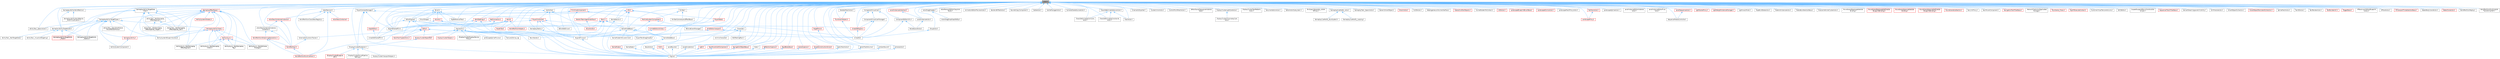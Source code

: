 digraph "Actor.h"
{
 // INTERACTIVE_SVG=YES
 // LATEX_PDF_SIZE
  bgcolor="transparent";
  edge [fontname=Helvetica,fontsize=10,labelfontname=Helvetica,labelfontsize=10];
  node [fontname=Helvetica,fontsize=10,shape=box,height=0.2,width=0.4];
  Node1 [id="Node000001",label="Actor.h",height=0.2,width=0.4,color="gray40", fillcolor="grey60", style="filled", fontcolor="black",tooltip=" "];
  Node1 -> Node2 [id="edge1_Node000001_Node000002",dir="back",color="steelblue1",style="solid",tooltip=" "];
  Node2 [id="Node000002",label="AbilityTask_SpawnActor.h",height=0.2,width=0.4,color="grey40", fillcolor="white", style="filled",URL="$dc/d97/AbilityTask__SpawnActor_8h.html",tooltip=" "];
  Node1 -> Node3 [id="edge2_Node000001_Node000003",dir="back",color="steelblue1",style="solid",tooltip=" "];
  Node3 [id="Node000003",label="ActorDescContainerInstance\lCollection.h",height=0.2,width=0.4,color="grey40", fillcolor="white", style="filled",URL="$df/d80/ActorDescContainerInstanceCollection_8h.html",tooltip=" "];
  Node3 -> Node4 [id="edge3_Node000003_Node000004",dir="back",color="steelblue1",style="solid",tooltip=" "];
  Node4 [id="Node000004",label="WorldPartition.h",height=0.2,width=0.4,color="red", fillcolor="#FFF0F0", style="filled",URL="$de/d1e/WorldPartition_8h.html",tooltip=" "];
  Node4 -> Node13 [id="edge4_Node000004_Node000013",dir="back",color="steelblue1",style="solid",tooltip=" "];
  Node13 [id="Node000013",label="WorldPartitionRuntimeHash.h",height=0.2,width=0.4,color="red", fillcolor="#FFF0F0", style="filled",URL="$d9/df1/WorldPartitionRuntimeHash_8h.html",tooltip=" "];
  Node3 -> Node22 [id="edge5_Node000003_Node000022",dir="back",color="steelblue1",style="solid",tooltip=" "];
  Node22 [id="Node000022",label="WorldPartitionStreamingGeneration.h",height=0.2,width=0.4,color="red", fillcolor="#FFF0F0", style="filled",URL="$d6/dc5/WorldPartitionStreamingGeneration_8h.html",tooltip=" "];
  Node22 -> Node4 [id="edge6_Node000022_Node000004",dir="back",color="steelblue1",style="solid",tooltip=" "];
  Node22 -> Node13 [id="edge7_Node000022_Node000013",dir="back",color="steelblue1",style="solid",tooltip=" "];
  Node1 -> Node24 [id="edge8_Node000001_Node000024",dir="back",color="steelblue1",style="solid",tooltip=" "];
  Node24 [id="Node000024",label="ActorDescList.h",height=0.2,width=0.4,color="grey40", fillcolor="white", style="filled",URL="$d7/da2/ActorDescList_8h.html",tooltip=" "];
  Node24 -> Node25 [id="edge9_Node000024_Node000025",dir="back",color="steelblue1",style="solid",tooltip=" "];
  Node25 [id="Node000025",label="ActorDescContainer.h",height=0.2,width=0.4,color="red", fillcolor="#FFF0F0", style="filled",URL="$de/df0/ActorDescContainer_8h.html",tooltip=" "];
  Node24 -> Node29 [id="edge10_Node000024_Node000029",dir="back",color="steelblue1",style="solid",tooltip=" "];
  Node29 [id="Node000029",label="ActorDescContainerInstance.h",height=0.2,width=0.4,color="red", fillcolor="#FFF0F0", style="filled",URL="$d0/dd1/ActorDescContainerInstance_8h.html",tooltip=" "];
  Node29 -> Node3 [id="edge11_Node000029_Node000003",dir="back",color="steelblue1",style="solid",tooltip=" "];
  Node29 -> Node4 [id="edge12_Node000029_Node000004",dir="back",color="steelblue1",style="solid",tooltip=" "];
  Node24 -> Node33 [id="edge13_Node000024_Node000033",dir="back",color="steelblue1",style="solid",tooltip=" "];
  Node33 [id="Node000033",label="WorldPartitionClassDescRegistry.h",height=0.2,width=0.4,color="grey40", fillcolor="white", style="filled",URL="$d6/d40/WorldPartitionClassDescRegistry_8h.html",tooltip=" "];
  Node24 -> Node13 [id="edge14_Node000024_Node000013",dir="back",color="steelblue1",style="solid",tooltip=" "];
  Node1 -> Node34 [id="edge15_Node000001_Node000034",dir="back",color="steelblue1",style="solid",tooltip=" "];
  Node34 [id="Node000034",label="ActorDragDropOp.h",height=0.2,width=0.4,color="grey40", fillcolor="white", style="filled",URL="$dd/d1a/ActorDragDropOp_8h.html",tooltip=" "];
  Node34 -> Node35 [id="edge16_Node000034_Node000035",dir="back",color="steelblue1",style="solid",tooltip=" "];
  Node35 [id="Node000035",label="ActorDragDropGraphEdOp.h",height=0.2,width=0.4,color="grey40", fillcolor="white", style="filled",URL="$d0/d9b/ActorDragDropGraphEdOp_8h.html",tooltip=" "];
  Node1 -> Node36 [id="edge17_Node000001_Node000036",dir="back",color="steelblue1",style="solid",tooltip=" "];
  Node36 [id="Node000036",label="ActorElementEditorCopyAnd\lPaste.h",height=0.2,width=0.4,color="grey40", fillcolor="white", style="filled",URL="$d8/dc2/ActorElementEditorCopyAndPaste_8h.html",tooltip=" "];
  Node1 -> Node37 [id="edge18_Node000001_Node000037",dir="back",color="steelblue1",style="solid",tooltip=" "];
  Node37 [id="Node000037",label="AmbientSound.h",height=0.2,width=0.4,color="grey40", fillcolor="white", style="filled",URL="$dd/d28/AmbientSound_8h.html",tooltip=" "];
  Node37 -> Node38 [id="edge19_Node000037_Node000038",dir="back",color="steelblue1",style="solid",tooltip=" "];
  Node38 [id="Node000038",label="Engine.h",height=0.2,width=0.4,color="grey40", fillcolor="white", style="filled",URL="$d1/d34/Public_2Engine_8h.html",tooltip=" "];
  Node1 -> Node39 [id="edge20_Node000001_Node000039",dir="back",color="steelblue1",style="solid",tooltip=" "];
  Node39 [id="Node000039",label="AnimationEditorPreviewActor.h",height=0.2,width=0.4,color="grey40", fillcolor="white", style="filled",URL="$dc/d52/AnimationEditorPreviewActor_8h.html",tooltip=" "];
  Node1 -> Node40 [id="edge21_Node000001_Node000040",dir="back",color="steelblue1",style="solid",tooltip=" "];
  Node40 [id="Node000040",label="BandwidthTestActor.h",height=0.2,width=0.4,color="grey40", fillcolor="white", style="filled",URL="$d9/ddf/BandwidthTestActor_8h.html",tooltip=" "];
  Node1 -> Node41 [id="edge22_Node000001_Node000041",dir="back",color="steelblue1",style="solid",tooltip=" "];
  Node41 [id="Node000041",label="BoundsCopyComponent.h",height=0.2,width=0.4,color="grey40", fillcolor="white", style="filled",URL="$d2/d10/BoundsCopyComponent_8h.html",tooltip=" "];
  Node1 -> Node42 [id="edge23_Node000001_Node000042",dir="back",color="steelblue1",style="solid",tooltip=" "];
  Node42 [id="Node000042",label="Brush.h",height=0.2,width=0.4,color="grey40", fillcolor="white", style="filled",URL="$dc/d90/Brush_8h.html",tooltip=" "];
  Node42 -> Node43 [id="edge24_Node000042_Node000043",dir="back",color="steelblue1",style="solid",tooltip=" "];
  Node43 [id="Node000043",label="BrushShape.h",height=0.2,width=0.4,color="grey40", fillcolor="white", style="filled",URL="$d3/d8e/BrushShape_8h.html",tooltip=" "];
  Node42 -> Node44 [id="edge25_Node000042_Node000044",dir="back",color="steelblue1",style="solid",tooltip=" "];
  Node44 [id="Node000044",label="DlgReferenceTree.h",height=0.2,width=0.4,color="grey40", fillcolor="white", style="filled",URL="$db/dd3/DlgReferenceTree_8h.html",tooltip=" "];
  Node42 -> Node45 [id="edge26_Node000042_Node000045",dir="back",color="steelblue1",style="solid",tooltip=" "];
  Node45 [id="Node000045",label="EditorEngine.h",height=0.2,width=0.4,color="grey40", fillcolor="white", style="filled",URL="$da/d0c/EditorEngine_8h.html",tooltip=" "];
  Node45 -> Node46 [id="edge27_Node000045_Node000046",dir="back",color="steelblue1",style="solid",tooltip=" "];
  Node46 [id="Node000046",label="BookMarkTypeActions.h",height=0.2,width=0.4,color="red", fillcolor="#FFF0F0", style="filled",URL="$d0/d2f/BookMarkTypeActions_8h.html",tooltip=" "];
  Node45 -> Node48 [id="edge28_Node000045_Node000048",dir="back",color="steelblue1",style="solid",tooltip=" "];
  Node48 [id="Node000048",label="Editor.h",height=0.2,width=0.4,color="red", fillcolor="#FFF0F0", style="filled",URL="$de/d6e/Editor_8h.html",tooltip=" "];
  Node48 -> Node46 [id="edge29_Node000048_Node000046",dir="back",color="steelblue1",style="solid",tooltip=" "];
  Node48 -> Node143 [id="edge30_Node000048_Node000143",dir="back",color="steelblue1",style="solid",tooltip=" "];
  Node143 [id="Node000143",label="DisplayClusterObjectRef.h",height=0.2,width=0.4,color="red", fillcolor="#FFF0F0", style="filled",URL="$d9/d87/DisplayClusterObjectRef_8h.html",tooltip=" "];
  Node143 -> Node146 [id="edge31_Node000143_Node000146",dir="back",color="steelblue1",style="solid",tooltip=" "];
  Node146 [id="Node000146",label="DisplayClusterRootActor.h",height=0.2,width=0.4,color="grey40", fillcolor="white", style="filled",URL="$d0/d41/DisplayClusterRootActor_8h.html",tooltip=" "];
  Node146 -> Node147 [id="edge32_Node000146_Node000147",dir="back",color="steelblue1",style="solid",tooltip=" "];
  Node147 [id="Node000147",label="DisplayClusterMoviePipeline\lSettings.h",height=0.2,width=0.4,color="grey40", fillcolor="white", style="filled",URL="$d7/d56/DisplayClusterMoviePipelineSettings_8h.html",tooltip=" "];
  Node146 -> Node148 [id="edge33_Node000146_Node000148",dir="back",color="steelblue1",style="solid",tooltip=" "];
  Node148 [id="Node000148",label="DisplayClusterViewportHelpers.h",height=0.2,width=0.4,color="grey40", fillcolor="white", style="filled",URL="$d6/d8b/DisplayClusterViewportHelpers_8h.html",tooltip=" "];
  Node146 -> Node149 [id="edge34_Node000146_Node000149",dir="back",color="steelblue1",style="solid",tooltip=" "];
  Node149 [id="Node000149",label="IDisplayClusterBlueprint\lAPI.h",height=0.2,width=0.4,color="red", fillcolor="#FFF0F0", style="filled",URL="$d6/dd6/IDisplayClusterBlueprintAPI_8h.html",tooltip=" "];
  Node48 -> Node182 [id="edge35_Node000048_Node000182",dir="back",color="steelblue1",style="solid",tooltip=" "];
  Node182 [id="Node000182",label="ExportTextDragDropOp.h",height=0.2,width=0.4,color="grey40", fillcolor="white", style="filled",URL="$de/d5c/ExportTextDragDropOp_8h.html",tooltip=" "];
  Node48 -> Node183 [id="edge36_Node000048_Node000183",dir="back",color="steelblue1",style="solid",tooltip=" "];
  Node183 [id="Node000183",label="ExternalDirtyActorsTracker.h",height=0.2,width=0.4,color="grey40", fillcolor="white", style="filled",URL="$db/d89/ExternalDirtyActorsTracker_8h.html",tooltip=" "];
  Node183 -> Node4 [id="edge37_Node000183_Node000004",dir="back",color="steelblue1",style="solid",tooltip=" "];
  Node48 -> Node184 [id="edge38_Node000048_Node000184",dir="back",color="steelblue1",style="solid",tooltip=" "];
  Node184 [id="Node000184",label="GameModeInfoCustomizer.h",height=0.2,width=0.4,color="grey40", fillcolor="white", style="filled",URL="$d5/df3/GameModeInfoCustomizer_8h.html",tooltip=" "];
  Node48 -> Node158 [id="edge39_Node000048_Node000158",dir="back",color="steelblue1",style="solid",tooltip=" "];
  Node158 [id="Node000158",label="UnrealEd.h",height=0.2,width=0.4,color="grey40", fillcolor="white", style="filled",URL="$d2/d5f/UnrealEd_8h.html",tooltip=" "];
  Node48 -> Node181 [id="edge40_Node000048_Node000181",dir="back",color="steelblue1",style="solid",tooltip=" "];
  Node181 [id="Node000181",label="UnrealEdSharedPCH.h",height=0.2,width=0.4,color="grey40", fillcolor="white", style="filled",URL="$d1/de6/UnrealEdSharedPCH_8h.html",tooltip=" "];
  Node45 -> Node158 [id="edge41_Node000045_Node000158",dir="back",color="steelblue1",style="solid",tooltip=" "];
  Node45 -> Node264 [id="edge42_Node000045_Node000264",dir="back",color="steelblue1",style="solid",tooltip=" "];
  Node264 [id="Node000264",label="UnrealEdEngine.h",height=0.2,width=0.4,color="red", fillcolor="#FFF0F0", style="filled",URL="$d2/d51/UnrealEdEngine_8h.html",tooltip=" "];
  Node264 -> Node158 [id="edge43_Node000264_Node000158",dir="back",color="steelblue1",style="solid",tooltip=" "];
  Node45 -> Node181 [id="edge44_Node000045_Node000181",dir="back",color="steelblue1",style="solid",tooltip=" "];
  Node42 -> Node38 [id="edge45_Node000042_Node000038",dir="back",color="steelblue1",style="solid",tooltip=" "];
  Node42 -> Node266 [id="edge46_Node000042_Node000266",dir="back",color="steelblue1",style="solid",tooltip=" "];
  Node266 [id="Node000266",label="EngineSharedPCH.h",height=0.2,width=0.4,color="grey40", fillcolor="white", style="filled",URL="$dc/dbb/EngineSharedPCH_8h.html",tooltip=" "];
  Node266 -> Node181 [id="edge47_Node000266_Node000181",dir="back",color="steelblue1",style="solid",tooltip=" "];
  Node42 -> Node267 [id="edge48_Node000042_Node000267",dir="back",color="steelblue1",style="solid",tooltip=" "];
  Node267 [id="Node000267",label="Volume.h",height=0.2,width=0.4,color="red", fillcolor="#FFF0F0", style="filled",URL="$d1/dbd/Volume_8h.html",tooltip=" "];
  Node267 -> Node38 [id="edge49_Node000267_Node000038",dir="back",color="steelblue1",style="solid",tooltip=" "];
  Node267 -> Node266 [id="edge50_Node000267_Node000266",dir="back",color="steelblue1",style="solid",tooltip=" "];
  Node1 -> Node351 [id="edge51_Node000001_Node000351",dir="back",color="steelblue1",style="solid",tooltip=" "];
  Node351 [id="Node000351",label="CableActor.h",height=0.2,width=0.4,color="grey40", fillcolor="white", style="filled",URL="$dd/d5e/CableActor_8h.html",tooltip=" "];
  Node1 -> Node352 [id="edge52_Node000001_Node000352",dir="back",color="steelblue1",style="solid",tooltip=" "];
  Node352 [id="Node000352",label="CacheManagerActor.h",height=0.2,width=0.4,color="grey40", fillcolor="white", style="filled",URL="$d6/d22/CacheManagerActor_8h.html",tooltip=" "];
  Node1 -> Node353 [id="edge53_Node000001_Node000353",dir="back",color="steelblue1",style="solid",tooltip=" "];
  Node353 [id="Node000353",label="CameraActor.h",height=0.2,width=0.4,color="grey40", fillcolor="white", style="filled",URL="$d4/df4/CameraActor_8h.html",tooltip=" "];
  Node353 -> Node38 [id="edge54_Node000353_Node000038",dir="back",color="steelblue1",style="solid",tooltip=" "];
  Node1 -> Node354 [id="edge55_Node000001_Node000354",dir="back",color="steelblue1",style="solid",tooltip=" "];
  Node354 [id="Node000354",label="CameraShakeSourceActor.h",height=0.2,width=0.4,color="grey40", fillcolor="white", style="filled",URL="$d5/d92/CameraShakeSourceActor_8h.html",tooltip=" "];
  Node1 -> Node355 [id="edge56_Node000001_Node000355",dir="back",color="steelblue1",style="solid",tooltip=" "];
  Node355 [id="Node000355",label="ChaosDeformableCollisions\lActor.h",height=0.2,width=0.4,color="grey40", fillcolor="white", style="filled",URL="$d2/dce/ChaosDeformableCollisionsActor_8h.html",tooltip=" "];
  Node1 -> Node356 [id="edge57_Node000001_Node000356",dir="back",color="steelblue1",style="solid",tooltip=" "];
  Node356 [id="Node000356",label="ChaosDeformableConstraints\lActor.h",height=0.2,width=0.4,color="grey40", fillcolor="white", style="filled",URL="$d0/dd2/ChaosDeformableConstraintsActor_8h.html",tooltip=" "];
  Node1 -> Node357 [id="edge58_Node000001_Node000357",dir="back",color="steelblue1",style="solid",tooltip=" "];
  Node357 [id="Node000357",label="ChaosDeformableSolverActor.h",height=0.2,width=0.4,color="grey40", fillcolor="white", style="filled",URL="$d2/de9/ChaosDeformableSolverActor_8h.html",tooltip=" "];
  Node357 -> Node355 [id="edge59_Node000357_Node000355",dir="back",color="steelblue1",style="solid",tooltip=" "];
  Node357 -> Node356 [id="edge60_Node000357_Node000356",dir="back",color="steelblue1",style="solid",tooltip=" "];
  Node357 -> Node358 [id="edge61_Node000357_Node000358",dir="back",color="steelblue1",style="solid",tooltip=" "];
  Node358 [id="Node000358",label="FleshActor.h",height=0.2,width=0.4,color="grey40", fillcolor="white", style="filled",URL="$d1/d7e/FleshActor_8h.html",tooltip=" "];
  Node1 -> Node359 [id="edge62_Node000001_Node000359",dir="back",color="steelblue1",style="solid",tooltip=" "];
  Node359 [id="Node000359",label="Character.h",height=0.2,width=0.4,color="grey40", fillcolor="white", style="filled",URL="$db/dc7/Character_8h.html",tooltip=" "];
  Node359 -> Node360 [id="edge63_Node000359_Node000360",dir="back",color="steelblue1",style="solid",tooltip=" "];
  Node360 [id="Node000360",label="ArchVisCharacter.h",height=0.2,width=0.4,color="grey40", fillcolor="white", style="filled",URL="$d3/d2b/ArchVisCharacter_8h.html",tooltip=" "];
  Node359 -> Node361 [id="edge64_Node000359_Node000361",dir="back",color="steelblue1",style="solid",tooltip=" "];
  Node361 [id="Node000361",label="EQSTestingPawn.h",height=0.2,width=0.4,color="grey40", fillcolor="white", style="filled",URL="$de/d48/EQSTestingPawn_8h.html",tooltip=" "];
  Node359 -> Node362 [id="edge65_Node000359_Node000362",dir="back",color="steelblue1",style="solid",tooltip=" "];
  Node362 [id="Node000362",label="EngineMinimal.h",height=0.2,width=0.4,color="grey40", fillcolor="white", style="filled",URL="$d0/d2c/EngineMinimal_8h.html",tooltip=" "];
  Node362 -> Node38 [id="edge66_Node000362_Node000038",dir="back",color="steelblue1",style="solid",tooltip=" "];
  Node1 -> Node363 [id="edge67_Node000001_Node000363",dir="back",color="steelblue1",style="solid",tooltip=" "];
  Node363 [id="Node000363",label="CinematicExporter.h",height=0.2,width=0.4,color="grey40", fillcolor="white", style="filled",URL="$d8/d3d/CinematicExporter_8h.html",tooltip=" "];
  Node1 -> Node364 [id="edge68_Node000001_Node000364",dir="back",color="steelblue1",style="solid",tooltip=" "];
  Node364 [id="Node000364",label="ClusterUnionActor.h",height=0.2,width=0.4,color="grey40", fillcolor="white", style="filled",URL="$d5/d54/ClusterUnionActor_8h.html",tooltip=" "];
  Node1 -> Node365 [id="edge69_Node000001_Node000365",dir="back",color="steelblue1",style="solid",tooltip=" "];
  Node365 [id="Node000365",label="ComponentEditorUtils.h",height=0.2,width=0.4,color="grey40", fillcolor="white", style="filled",URL="$d0/d4b/ComponentEditorUtils_8h.html",tooltip=" "];
  Node365 -> Node366 [id="edge70_Node000365_Node000366",dir="back",color="steelblue1",style="solid",tooltip=" "];
  Node366 [id="Node000366",label="PackedLevelActor.h",height=0.2,width=0.4,color="grey40", fillcolor="white", style="filled",URL="$d7/dfa/PackedLevelActor_8h.html",tooltip=" "];
  Node365 -> Node158 [id="edge71_Node000365_Node000158",dir="back",color="steelblue1",style="solid",tooltip=" "];
  Node1 -> Node367 [id="edge72_Node000001_Node000367",dir="back",color="steelblue1",style="solid",tooltip=" "];
  Node367 [id="Node000367",label="ComponentVisualizer.h",height=0.2,width=0.4,color="grey40", fillcolor="white", style="filled",URL="$d3/d9b/ComponentVisualizer_8h.html",tooltip=" "];
  Node367 -> Node368 [id="edge73_Node000367_Node000368",dir="back",color="steelblue1",style="solid",tooltip=" "];
  Node368 [id="Node000368",label="ComponentVisualizerManager.h",height=0.2,width=0.4,color="grey40", fillcolor="white", style="filled",URL="$d5/d81/ComponentVisualizerManager_8h.html",tooltip=" "];
  Node368 -> Node158 [id="edge74_Node000368_Node000158",dir="back",color="steelblue1",style="solid",tooltip=" "];
  Node368 -> Node264 [id="edge75_Node000368_Node000264",dir="back",color="steelblue1",style="solid",tooltip=" "];
  Node367 -> Node158 [id="edge76_Node000367_Node000158",dir="back",color="steelblue1",style="solid",tooltip=" "];
  Node367 -> Node264 [id="edge77_Node000367_Node000264",dir="back",color="steelblue1",style="solid",tooltip=" "];
  Node1 -> Node369 [id="edge78_Node000001_Node000369",dir="back",color="steelblue1",style="solid",tooltip=" "];
  Node369 [id="Node000369",label="ControlPointMeshActor.h",height=0.2,width=0.4,color="grey40", fillcolor="white", style="filled",URL="$d8/db7/ControlPointMeshActor_8h.html",tooltip=" "];
  Node1 -> Node370 [id="edge79_Node000001_Node000370",dir="back",color="steelblue1",style="solid",tooltip=" "];
  Node370 [id="Node000370",label="Controller.h",height=0.2,width=0.4,color="grey40", fillcolor="white", style="filled",URL="$de/d4a/Controller_8h.html",tooltip=" "];
  Node370 -> Node371 [id="edge80_Node000370_Node000371",dir="back",color="steelblue1",style="solid",tooltip=" "];
  Node371 [id="Node000371",label="AIController.h",height=0.2,width=0.4,color="red", fillcolor="#FFF0F0", style="filled",URL="$d7/dd8/AIController_8h.html",tooltip=" "];
  Node370 -> Node362 [id="edge81_Node000370_Node000362",dir="back",color="steelblue1",style="solid",tooltip=" "];
  Node370 -> Node266 [id="edge82_Node000370_Node000266",dir="back",color="steelblue1",style="solid",tooltip=" "];
  Node370 -> Node374 [id="edge83_Node000370_Node000374",dir="back",color="steelblue1",style="solid",tooltip=" "];
  Node374 [id="Node000374",label="PlayerController.h",height=0.2,width=0.4,color="red", fillcolor="#FFF0F0", style="filled",URL="$db/db4/PlayerController_8h.html",tooltip=" "];
  Node374 -> Node759 [id="edge84_Node000374_Node000759",dir="back",color="steelblue1",style="solid",tooltip=" "];
  Node759 [id="Node000759",label="DemoNetDriver.h",height=0.2,width=0.4,color="grey40", fillcolor="white", style="filled",URL="$df/df9/DemoNetDriver_8h.html",tooltip=" "];
  Node374 -> Node362 [id="edge85_Node000374_Node000362",dir="back",color="steelblue1",style="solid",tooltip=" "];
  Node374 -> Node266 [id="edge86_Node000374_Node000266",dir="back",color="steelblue1",style="solid",tooltip=" "];
  Node374 -> Node760 [id="edge87_Node000374_Node000760",dir="back",color="steelblue1",style="solid",tooltip=" "];
  Node760 [id="Node000760",label="GameModeBase.h",height=0.2,width=0.4,color="grey40", fillcolor="white", style="filled",URL="$d2/d5b/GameModeBase_8h.html",tooltip=" "];
  Node760 -> Node362 [id="edge88_Node000760_Node000362",dir="back",color="steelblue1",style="solid",tooltip=" "];
  Node760 -> Node761 [id="edge89_Node000760_Node000761",dir="back",color="steelblue1",style="solid",tooltip=" "];
  Node761 [id="Node000761",label="GameMode.h",height=0.2,width=0.4,color="red", fillcolor="#FFF0F0", style="filled",URL="$d1/de8/GameMode_8h.html",tooltip=" "];
  Node761 -> Node38 [id="edge90_Node000761_Node000038",dir="back",color="steelblue1",style="solid",tooltip=" "];
  Node760 -> Node184 [id="edge91_Node000760_Node000184",dir="back",color="steelblue1",style="solid",tooltip=" "];
  Node760 -> Node763 [id="edge92_Node000760_Node000763",dir="back",color="steelblue1",style="solid",tooltip=" "];
  Node763 [id="Node000763",label="GameStateBase.h",height=0.2,width=0.4,color="grey40", fillcolor="white", style="filled",URL="$dd/db9/GameStateBase_8h.html",tooltip=" "];
  Node763 -> Node764 [id="edge93_Node000763_Node000764",dir="back",color="steelblue1",style="solid",tooltip=" "];
  Node764 [id="Node000764",label="GameState.h",height=0.2,width=0.4,color="grey40", fillcolor="white", style="filled",URL="$dc/db4/GameState_8h.html",tooltip=" "];
  Node764 -> Node38 [id="edge94_Node000764_Node000038",dir="back",color="steelblue1",style="solid",tooltip=" "];
  Node374 -> Node765 [id="edge95_Node000374_Node000765",dir="back",color="steelblue1",style="solid",tooltip=" "];
  Node765 [id="Node000765",label="GameplayStatics.h",height=0.2,width=0.4,color="grey40", fillcolor="white", style="filled",URL="$d9/dc8/GameplayStatics_8h.html",tooltip=" "];
  Node765 -> Node362 [id="edge96_Node000765_Node000362",dir="back",color="steelblue1",style="solid",tooltip=" "];
  Node1 -> Node767 [id="edge97_Node000001_Node000767",dir="back",color="steelblue1",style="solid",tooltip=" "];
  Node767 [id="Node000767",label="DecalActor.h",height=0.2,width=0.4,color="grey40", fillcolor="white", style="filled",URL="$d2/d2d/DecalActor_8h.html",tooltip=" "];
  Node767 -> Node38 [id="edge98_Node000767_Node000038",dir="back",color="steelblue1",style="solid",tooltip=" "];
  Node1 -> Node768 [id="edge99_Node000001_Node000768",dir="back",color="steelblue1",style="solid",tooltip=" "];
  Node768 [id="Node000768",label="DefaultLevelSequenceInstance\lData.h",height=0.2,width=0.4,color="grey40", fillcolor="white", style="filled",URL="$d0/d8b/DefaultLevelSequenceInstanceData_8h.html",tooltip=" "];
  Node1 -> Node759 [id="edge100_Node000001_Node000759",dir="back",color="steelblue1",style="solid",tooltip=" "];
  Node1 -> Node769 [id="edge101_Node000001_Node000769",dir="back",color="steelblue1",style="solid",tooltip=" "];
  Node769 [id="Node000769",label="DisplayClusterLightCardActor.h",height=0.2,width=0.4,color="grey40", fillcolor="white", style="filled",URL="$d5/dc7/DisplayClusterLightCardActor_8h.html",tooltip=" "];
  Node769 -> Node770 [id="edge102_Node000769_Node000770",dir="back",color="steelblue1",style="solid",tooltip=" "];
  Node770 [id="Node000770",label="DisplayClusterChromakeyCard\lActor.h",height=0.2,width=0.4,color="grey40", fillcolor="white", style="filled",URL="$d4/dc3/DisplayClusterChromakeyCardActor_8h.html",tooltip=" "];
  Node1 -> Node146 [id="edge103_Node000001_Node000146",dir="back",color="steelblue1",style="solid",tooltip=" "];
  Node1 -> Node771 [id="edge104_Node000001_Node000771",dir="back",color="steelblue1",style="solid",tooltip=" "];
  Node771 [id="Node000771",label="DisplayClusterTestPatterns\lActor.h",height=0.2,width=0.4,color="grey40", fillcolor="white", style="filled",URL="$d0/dac/DisplayClusterTestPatternsActor_8h.html",tooltip=" "];
  Node1 -> Node44 [id="edge105_Node000001_Node000044",dir="back",color="steelblue1",style="solid",tooltip=" "];
  Node1 -> Node772 [id="edge106_Node000001_Node000772",dir="back",color="steelblue1",style="solid",tooltip=" "];
  Node772 [id="Node000772",label="DocumentationActor.h",height=0.2,width=0.4,color="grey40", fillcolor="white", style="filled",URL="$d0/dc6/DocumentationActor_8h.html",tooltip=" "];
  Node1 -> Node773 [id="edge107_Node000001_Node000773",dir="back",color="steelblue1",style="solid",tooltip=" "];
  Node773 [id="Node000773",label="EditorActorSubsystem.h",height=0.2,width=0.4,color="grey40", fillcolor="white", style="filled",URL="$d8/db1/EditorActorSubsystem_8h.html",tooltip=" "];
  Node1 -> Node45 [id="edge108_Node000001_Node000045",dir="back",color="steelblue1",style="solid",tooltip=" "];
  Node1 -> Node774 [id="edge109_Node000001_Node000774",dir="back",color="steelblue1",style="solid",tooltip=" "];
  Node774 [id="Node000774",label="Emitter.h",height=0.2,width=0.4,color="grey40", fillcolor="white", style="filled",URL="$da/d24/Emitter_8h.html",tooltip=" "];
  Node774 -> Node775 [id="edge110_Node000774_Node000775",dir="back",color="steelblue1",style="solid",tooltip=" "];
  Node775 [id="Node000775",label="EmitterCameraLensEffectBase.h",height=0.2,width=0.4,color="grey40", fillcolor="white", style="filled",URL="$d5/d54/EmitterCameraLensEffectBase_8h.html",tooltip=" "];
  Node774 -> Node708 [id="edge111_Node000774_Node000708",dir="back",color="steelblue1",style="solid",tooltip=" "];
  Node708 [id="Node000708",label="ParticleSystemComponent.h",height=0.2,width=0.4,color="red", fillcolor="#FFF0F0", style="filled",URL="$d4/d17/ParticleSystemComponent_8h.html",tooltip=" "];
  Node708 -> Node362 [id="edge112_Node000708_Node000362",dir="back",color="steelblue1",style="solid",tooltip=" "];
  Node708 -> Node709 [id="edge113_Node000708_Node000709",dir="back",color="steelblue1",style="solid",tooltip=" "];
  Node709 [id="Node000709",label="ParticleEventManager.h",height=0.2,width=0.4,color="grey40", fillcolor="white", style="filled",URL="$dc/df9/ParticleEventManager_8h.html",tooltip=" "];
  Node1 -> Node362 [id="edge114_Node000001_Node000362",dir="back",color="steelblue1",style="solid",tooltip=" "];
  Node1 -> Node266 [id="edge115_Node000001_Node000266",dir="back",color="steelblue1",style="solid",tooltip=" "];
  Node1 -> Node282 [id="edge116_Node000001_Node000282",dir="back",color="steelblue1",style="solid",tooltip=" "];
  Node282 [id="Node000282",label="EngineUtils.h",height=0.2,width=0.4,color="grey40", fillcolor="white", style="filled",URL="$d4/d61/EngineUtils_8h.html",tooltip=" "];
  Node282 -> Node283 [id="edge117_Node000282_Node000283",dir="back",color="steelblue1",style="solid",tooltip=" "];
  Node283 [id="Node000283",label="DisplayClusterHelpers.h",height=0.2,width=0.4,color="red", fillcolor="#FFF0F0", style="filled",URL="$da/dda/DisplayClusterHelpers_8h.html",tooltip=" "];
  Node282 -> Node143 [id="edge118_Node000282_Node000143",dir="back",color="steelblue1",style="solid",tooltip=" "];
  Node282 -> Node38 [id="edge119_Node000282_Node000038",dir="back",color="steelblue1",style="solid",tooltip=" "];
  Node282 -> Node285 [id="edge120_Node000282_Node000285",dir="back",color="steelblue1",style="solid",tooltip=" "];
  Node285 [id="Node000285",label="IDisplayClusterDisplayDevice\lProxy.h",height=0.2,width=0.4,color="grey40", fillcolor="white", style="filled",URL="$dd/d48/IDisplayClusterDisplayDeviceProxy_8h.html",tooltip=" "];
  Node282 -> Node286 [id="edge121_Node000282_Node000286",dir="back",color="steelblue1",style="solid",tooltip=" "];
  Node286 [id="Node000286",label="LandscapeSplineProxies.h",height=0.2,width=0.4,color="grey40", fillcolor="white", style="filled",URL="$d6/d6f/LandscapeSplineProxies_8h.html",tooltip=" "];
  Node282 -> Node287 [id="edge122_Node000282_Node000287",dir="back",color="steelblue1",style="solid",tooltip=" "];
  Node287 [id="Node000287",label="PawnIterator.h",height=0.2,width=0.4,color="grey40", fillcolor="white", style="filled",URL="$d3/d9c/PawnIterator_8h.html",tooltip=" "];
  Node282 -> Node288 [id="edge123_Node000282_Node000288",dir="back",color="steelblue1",style="solid",tooltip=" "];
  Node288 [id="Node000288",label="Texture2DArray.cpp",height=0.2,width=0.4,color="grey40", fillcolor="white", style="filled",URL="$d7/d13/Texture2DArray_8cpp.html",tooltip=" "];
  Node1 -> Node776 [id="edge124_Node000001_Node000776",dir="back",color="steelblue1",style="solid",tooltip=" "];
  Node776 [id="Node000776",label="EnvQueryGenerator_Actors\lOfClass.h",height=0.2,width=0.4,color="grey40", fillcolor="white", style="filled",URL="$d7/d2e/EnvQueryGenerator__ActorsOfClass_8h.html",tooltip=" "];
  Node1 -> Node182 [id="edge125_Node000001_Node000182",dir="back",color="steelblue1",style="solid",tooltip=" "];
  Node1 -> Node183 [id="edge126_Node000001_Node000183",dir="back",color="steelblue1",style="solid",tooltip=" "];
  Node1 -> Node358 [id="edge127_Node000001_Node000358",dir="back",color="steelblue1",style="solid",tooltip=" "];
  Node1 -> Node760 [id="edge128_Node000001_Node000760",dir="back",color="steelblue1",style="solid",tooltip=" "];
  Node1 -> Node777 [id="edge129_Node000001_Node000777",dir="back",color="steelblue1",style="solid",tooltip=" "];
  Node777 [id="Node000777",label="GameSession.h",height=0.2,width=0.4,color="grey40", fillcolor="white", style="filled",URL="$d1/d7f/GameSession_8h.html",tooltip=" "];
  Node777 -> Node38 [id="edge130_Node000777_Node000038",dir="back",color="steelblue1",style="solid",tooltip=" "];
  Node1 -> Node763 [id="edge131_Node000001_Node000763",dir="back",color="steelblue1",style="solid",tooltip=" "];
  Node1 -> Node778 [id="edge132_Node000001_Node000778",dir="back",color="steelblue1",style="solid",tooltip=" "];
  Node778 [id="Node000778",label="GameplayAbilityTargetActor.h",height=0.2,width=0.4,color="grey40", fillcolor="white", style="filled",URL="$d7/d35/GameplayAbilityTargetActor_8h.html",tooltip=" "];
  Node778 -> Node779 [id="edge133_Node000778_Node000779",dir="back",color="steelblue1",style="solid",tooltip=" "];
  Node779 [id="Node000779",label="AbilityTask_VisualizeTargeting.h",height=0.2,width=0.4,color="grey40", fillcolor="white", style="filled",URL="$df/dbd/AbilityTask__VisualizeTargeting_8h.html",tooltip=" "];
  Node778 -> Node780 [id="edge134_Node000778_Node000780",dir="back",color="steelblue1",style="solid",tooltip=" "];
  Node780 [id="Node000780",label="AbilityTask_WaitTargetData.h",height=0.2,width=0.4,color="grey40", fillcolor="white", style="filled",URL="$d2/d40/AbilityTask__WaitTargetData_8h.html",tooltip=" "];
  Node778 -> Node781 [id="edge135_Node000778_Node000781",dir="back",color="steelblue1",style="solid",tooltip=" "];
  Node781 [id="Node000781",label="GameplayAbilityTargetActor\l_Radius.h",height=0.2,width=0.4,color="grey40", fillcolor="white", style="filled",URL="$da/d31/GameplayAbilityTargetActor__Radius_8h.html",tooltip=" "];
  Node778 -> Node782 [id="edge136_Node000778_Node000782",dir="back",color="steelblue1",style="solid",tooltip=" "];
  Node782 [id="Node000782",label="GameplayAbilityTargetActor\l_Trace.h",height=0.2,width=0.4,color="red", fillcolor="#FFF0F0", style="filled",URL="$d6/d1b/GameplayAbilityTargetActor__Trace_8h.html",tooltip=" "];
  Node1 -> Node786 [id="edge137_Node000001_Node000786",dir="back",color="steelblue1",style="solid",tooltip=" "];
  Node786 [id="Node000786",label="GameplayAbilityTargetData\lFilter.h",height=0.2,width=0.4,color="grey40", fillcolor="white", style="filled",URL="$d5/d2f/GameplayAbilityTargetDataFilter_8h.html",tooltip=" "];
  Node786 -> Node787 [id="edge138_Node000786_Node000787",dir="back",color="steelblue1",style="solid",tooltip=" "];
  Node787 [id="Node000787",label="AbilityAsync_WaitGameplay\lEffectApplied.h",height=0.2,width=0.4,color="grey40", fillcolor="white", style="filled",URL="$dd/d1a/AbilityAsync__WaitGameplayEffectApplied_8h.html",tooltip=" "];
  Node786 -> Node788 [id="edge139_Node000786_Node000788",dir="back",color="steelblue1",style="solid",tooltip=" "];
  Node788 [id="Node000788",label="AbilitySystemBlueprintLibrary.h",height=0.2,width=0.4,color="grey40", fillcolor="white", style="filled",URL="$d5/dd6/AbilitySystemBlueprintLibrary_8h.html",tooltip=" "];
  Node786 -> Node789 [id="edge140_Node000786_Node000789",dir="back",color="steelblue1",style="solid",tooltip=" "];
  Node789 [id="Node000789",label="AbilityTask_WaitGameplay\lEffectApplied.h",height=0.2,width=0.4,color="grey40", fillcolor="white", style="filled",URL="$d8/dfe/AbilityTask__WaitGameplayEffectApplied_8h.html",tooltip=" "];
  Node789 -> Node790 [id="edge141_Node000789_Node000790",dir="back",color="steelblue1",style="solid",tooltip=" "];
  Node790 [id="Node000790",label="AbilityTask_WaitGameplay\lEffectApplied_Self.h",height=0.2,width=0.4,color="grey40", fillcolor="white", style="filled",URL="$d0/d01/AbilityTask__WaitGameplayEffectApplied__Self_8h.html",tooltip=" "];
  Node789 -> Node791 [id="edge142_Node000789_Node000791",dir="back",color="steelblue1",style="solid",tooltip=" "];
  Node791 [id="Node000791",label="AbilityTask_WaitGameplay\lEffectApplied_Target.h",height=0.2,width=0.4,color="grey40", fillcolor="white", style="filled",URL="$db/dc4/AbilityTask__WaitGameplayEffectApplied__Target_8h.html",tooltip=" "];
  Node786 -> Node790 [id="edge143_Node000786_Node000790",dir="back",color="steelblue1",style="solid",tooltip=" "];
  Node786 -> Node791 [id="edge144_Node000786_Node000791",dir="back",color="steelblue1",style="solid",tooltip=" "];
  Node786 -> Node778 [id="edge145_Node000786_Node000778",dir="back",color="steelblue1",style="solid",tooltip=" "];
  Node786 -> Node782 [id="edge146_Node000786_Node000782",dir="back",color="steelblue1",style="solid",tooltip=" "];
  Node1 -> Node792 [id="edge147_Node000001_Node000792",dir="back",color="steelblue1",style="solid",tooltip=" "];
  Node792 [id="Node000792",label="GameplayAbilityTargetTypes.h",height=0.2,width=0.4,color="grey40", fillcolor="white", style="filled",URL="$d8/dd1/GameplayAbilityTargetTypes_8h.html",tooltip=" "];
  Node792 -> Node788 [id="edge148_Node000792_Node000788",dir="back",color="steelblue1",style="solid",tooltip=" "];
  Node792 -> Node793 [id="edge149_Node000792_Node000793",dir="back",color="steelblue1",style="solid",tooltip=" "];
  Node793 [id="Node000793",label="AbilitySystemComponent.h",height=0.2,width=0.4,color="grey40", fillcolor="white", style="filled",URL="$d0/da3/AbilitySystemComponent_8h.html",tooltip=" "];
  Node792 -> Node794 [id="edge150_Node000792_Node000794",dir="back",color="steelblue1",style="solid",tooltip=" "];
  Node794 [id="Node000794",label="AbilityTask_ApplyRootMotion\lMoveToActorForce.h",height=0.2,width=0.4,color="grey40", fillcolor="white", style="filled",URL="$d5/de3/AbilityTask__ApplyRootMotionMoveToActorForce_8h.html",tooltip=" "];
  Node792 -> Node2 [id="edge151_Node000792_Node000002",dir="back",color="steelblue1",style="solid",tooltip=" "];
  Node792 -> Node795 [id="edge152_Node000792_Node000795",dir="back",color="steelblue1",style="solid",tooltip=" "];
  Node795 [id="Node000795",label="GameplayAbility.h",height=0.2,width=0.4,color="red", fillcolor="#FFF0F0", style="filled",URL="$dc/d44/GameplayAbility_8h.html",tooltip=" "];
  Node795 -> Node793 [id="edge153_Node000795_Node000793",dir="back",color="steelblue1",style="solid",tooltip=" "];
  Node792 -> Node778 [id="edge154_Node000792_Node000778",dir="back",color="steelblue1",style="solid",tooltip=" "];
  Node792 -> Node781 [id="edge155_Node000792_Node000781",dir="back",color="steelblue1",style="solid",tooltip=" "];
  Node792 -> Node782 [id="edge156_Node000792_Node000782",dir="back",color="steelblue1",style="solid",tooltip=" "];
  Node792 -> Node834 [id="edge157_Node000792_Node000834",dir="back",color="steelblue1",style="solid",tooltip=" "];
  Node834 [id="Node000834",label="GameplayAbilityTypes.h",height=0.2,width=0.4,color="red", fillcolor="#FFF0F0", style="filled",URL="$d1/dd9/GameplayAbilityTypes_8h.html",tooltip=" "];
  Node834 -> Node835 [id="edge158_Node000834_Node000835",dir="back",color="steelblue1",style="solid",tooltip=" "];
  Node835 [id="Node000835",label="AbilityAsync.h",height=0.2,width=0.4,color="red", fillcolor="#FFF0F0", style="filled",URL="$d8/dce/AbilityAsync_8h.html",tooltip=" "];
  Node835 -> Node836 [id="edge159_Node000835_Node000836",dir="back",color="steelblue1",style="solid",tooltip=" "];
  Node836 [id="Node000836",label="AbilityAsync_WaitAttribute\lChanged.h",height=0.2,width=0.4,color="grey40", fillcolor="white", style="filled",URL="$d8/d81/AbilityAsync__WaitAttributeChanged_8h.html",tooltip=" "];
  Node835 -> Node787 [id="edge160_Node000835_Node000787",dir="back",color="steelblue1",style="solid",tooltip=" "];
  Node835 -> Node837 [id="edge161_Node000835_Node000837",dir="back",color="steelblue1",style="solid",tooltip=" "];
  Node837 [id="Node000837",label="AbilityAsync_WaitGameplay\lEvent.h",height=0.2,width=0.4,color="grey40", fillcolor="white", style="filled",URL="$d4/d2d/AbilityAsync__WaitGameplayEvent_8h.html",tooltip=" "];
  Node835 -> Node838 [id="edge162_Node000835_Node000838",dir="back",color="steelblue1",style="solid",tooltip=" "];
  Node838 [id="Node000838",label="AbilityAsync_WaitGameplay\lTag.h",height=0.2,width=0.4,color="grey40", fillcolor="white", style="filled",URL="$d8/dc5/AbilityAsync__WaitGameplayTag_8h.html",tooltip=" "];
  Node834 -> Node836 [id="edge163_Node000834_Node000836",dir="back",color="steelblue1",style="solid",tooltip=" "];
  Node834 -> Node837 [id="edge164_Node000834_Node000837",dir="back",color="steelblue1",style="solid",tooltip=" "];
  Node834 -> Node838 [id="edge165_Node000834_Node000838",dir="back",color="steelblue1",style="solid",tooltip=" "];
  Node834 -> Node788 [id="edge166_Node000834_Node000788",dir="back",color="steelblue1",style="solid",tooltip=" "];
  Node834 -> Node795 [id="edge167_Node000834_Node000795",dir="back",color="steelblue1",style="solid",tooltip=" "];
  Node1 -> Node840 [id="edge168_Node000001_Node000840",dir="back",color="steelblue1",style="solid",tooltip=" "];
  Node840 [id="Node000840",label="GameplayAbilityWorldReticle.h",height=0.2,width=0.4,color="grey40", fillcolor="white", style="filled",URL="$db/dd7/GameplayAbilityWorldReticle_8h.html",tooltip=" "];
  Node840 -> Node778 [id="edge169_Node000840_Node000778",dir="back",color="steelblue1",style="solid",tooltip=" "];
  Node840 -> Node841 [id="edge170_Node000840_Node000841",dir="back",color="steelblue1",style="solid",tooltip=" "];
  Node841 [id="Node000841",label="GameplayAbilityWorldReticle\l_ActorVisualization.h",height=0.2,width=0.4,color="grey40", fillcolor="white", style="filled",URL="$d0/d02/GameplayAbilityWorldReticle__ActorVisualization_8h.html",tooltip=" "];
  Node1 -> Node842 [id="edge171_Node000001_Node000842",dir="back",color="steelblue1",style="solid",tooltip=" "];
  Node842 [id="Node000842",label="GameplayCueNotify_Actor.h",height=0.2,width=0.4,color="grey40", fillcolor="white", style="filled",URL="$df/d91/GameplayCueNotify__Actor_8h.html",tooltip=" "];
  Node842 -> Node843 [id="edge172_Node000842_Node000843",dir="back",color="steelblue1",style="solid",tooltip=" "];
  Node843 [id="Node000843",label="GameplayCueNotify_BurstLatent.h",height=0.2,width=0.4,color="grey40", fillcolor="white", style="filled",URL="$df/db0/GameplayCueNotify__BurstLatent_8h.html",tooltip=" "];
  Node842 -> Node844 [id="edge173_Node000842_Node000844",dir="back",color="steelblue1",style="solid",tooltip=" "];
  Node844 [id="Node000844",label="GameplayCueNotify_Looping.h",height=0.2,width=0.4,color="grey40", fillcolor="white", style="filled",URL="$d5/db4/GameplayCueNotify__Looping_8h.html",tooltip=" "];
  Node1 -> Node845 [id="edge174_Node000001_Node000845",dir="back",color="steelblue1",style="solid",tooltip=" "];
  Node845 [id="Node000845",label="GameplayEffectTypes.h",height=0.2,width=0.4,color="red", fillcolor="#FFF0F0", style="filled",URL="$d7/d59/GameplayEffectTypes_8h.html",tooltip=" "];
  Node845 -> Node835 [id="edge175_Node000845_Node000835",dir="back",color="steelblue1",style="solid",tooltip=" "];
  Node845 -> Node836 [id="edge176_Node000845_Node000836",dir="back",color="steelblue1",style="solid",tooltip=" "];
  Node845 -> Node787 [id="edge177_Node000845_Node000787",dir="back",color="steelblue1",style="solid",tooltip=" "];
  Node845 -> Node837 [id="edge178_Node000845_Node000837",dir="back",color="steelblue1",style="solid",tooltip=" "];
  Node845 -> Node838 [id="edge179_Node000845_Node000838",dir="back",color="steelblue1",style="solid",tooltip=" "];
  Node845 -> Node788 [id="edge180_Node000845_Node000788",dir="back",color="steelblue1",style="solid",tooltip=" "];
  Node845 -> Node846 [id="edge181_Node000845_Node000846",dir="back",color="steelblue1",style="solid",tooltip=" "];
  Node846 [id="Node000846",label="AbilitySystemGlobals.h",height=0.2,width=0.4,color="red", fillcolor="#FFF0F0", style="filled",URL="$dc/d82/AbilitySystemGlobals_8h.html",tooltip=" "];
  Node845 -> Node789 [id="edge182_Node000845_Node000789",dir="back",color="steelblue1",style="solid",tooltip=" "];
  Node845 -> Node790 [id="edge183_Node000845_Node000790",dir="back",color="steelblue1",style="solid",tooltip=" "];
  Node845 -> Node791 [id="edge184_Node000845_Node000791",dir="back",color="steelblue1",style="solid",tooltip=" "];
  Node845 -> Node795 [id="edge185_Node000845_Node000795",dir="back",color="steelblue1",style="solid",tooltip=" "];
  Node845 -> Node792 [id="edge186_Node000845_Node000792",dir="back",color="steelblue1",style="solid",tooltip=" "];
  Node845 -> Node834 [id="edge187_Node000845_Node000834",dir="back",color="steelblue1",style="solid",tooltip=" "];
  Node1 -> Node765 [id="edge188_Node000001_Node000765",dir="back",color="steelblue1",style="solid",tooltip=" "];
  Node1 -> Node877 [id="edge189_Node000001_Node000877",dir="back",color="steelblue1",style="solid",tooltip=" "];
  Node877 [id="Node000877",label="GameplayTask_SpawnActor.h",height=0.2,width=0.4,color="grey40", fillcolor="white", style="filled",URL="$de/d1d/GameplayTask__SpawnActor_8h.html",tooltip=" "];
  Node1 -> Node878 [id="edge190_Node000001_Node000878",dir="back",color="steelblue1",style="solid",tooltip=" "];
  Node878 [id="Node000878",label="GenericSmartObject.h",height=0.2,width=0.4,color="grey40", fillcolor="white", style="filled",URL="$db/dd3/GenericSmartObject_8h.html",tooltip=" "];
  Node1 -> Node879 [id="edge191_Node000001_Node000879",dir="back",color="steelblue1",style="solid",tooltip=" "];
  Node879 [id="Node000879",label="GenericTeamAgentInterface.h",height=0.2,width=0.4,color="red", fillcolor="#FFF0F0", style="filled",URL="$de/dd7/GenericTeamAgentInterface_8h.html",tooltip=" "];
  Node879 -> Node371 [id="edge192_Node000879_Node000371",dir="back",color="steelblue1",style="solid",tooltip=" "];
  Node1 -> Node905 [id="edge193_Node000001_Node000905",dir="back",color="steelblue1",style="solid",tooltip=" "];
  Node905 [id="Node000905",label="GraphEditor.h",height=0.2,width=0.4,color="red", fillcolor="#FFF0F0", style="filled",URL="$dc/dc5/GraphEditor_8h.html",tooltip=" "];
  Node905 -> Node181 [id="edge194_Node000905_Node000181",dir="back",color="steelblue1",style="solid",tooltip=" "];
  Node1 -> Node970 [id="edge195_Node000001_Node000970",dir="back",color="steelblue1",style="solid",tooltip=" "];
  Node970 [id="Node000970",label="GroomActor.h",height=0.2,width=0.4,color="red", fillcolor="#FFF0F0", style="filled",URL="$d6/de0/GroomActor_8h.html",tooltip=" "];
  Node1 -> Node972 [id="edge196_Node000001_Node000972",dir="back",color="steelblue1",style="solid",tooltip=" "];
  Node972 [id="Node000972",label="GroupActor.h",height=0.2,width=0.4,color="grey40", fillcolor="white", style="filled",URL="$da/dd2/GroupActor_8h.html",tooltip=" "];
  Node972 -> Node158 [id="edge197_Node000972_Node000158",dir="back",color="steelblue1",style="solid",tooltip=" "];
  Node1 -> Node973 [id="edge198_Node000001_Node000973",dir="back",color="steelblue1",style="solid",tooltip=" "];
  Node973 [id="Node000973",label="HLODActor.h",height=0.2,width=0.4,color="grey40", fillcolor="white", style="filled",URL="$d7/d35/HLODActor_8h.html",tooltip=" "];
  Node1 -> Node974 [id="edge199_Node000001_Node000974",dir="back",color="steelblue1",style="solid",tooltip=" "];
  Node974 [id="Node000974",label="HUD.h",height=0.2,width=0.4,color="red", fillcolor="#FFF0F0", style="filled",URL="$d0/d0b/HUD_8h.html",tooltip=" "];
  Node974 -> Node38 [id="edge200_Node000974_Node000038",dir="back",color="steelblue1",style="solid",tooltip=" "];
  Node1 -> Node977 [id="edge201_Node000001_Node000977",dir="back",color="steelblue1",style="solid",tooltip=" "];
  Node977 [id="Node000977",label="HeterogeneousVolumeInterface.h",height=0.2,width=0.4,color="grey40", fillcolor="white", style="filled",URL="$d3/de3/HeterogeneousVolumeInterface_8h.html",tooltip=" "];
  Node1 -> Node978 [id="edge202_Node000001_Node000978",dir="back",color="steelblue1",style="solid",tooltip=" "];
  Node978 [id="Node000978",label="Info.h",height=0.2,width=0.4,color="red", fillcolor="#FFF0F0", style="filled",URL="$d3/d00/Info_8h.html",tooltip=" "];
  Node978 -> Node38 [id="edge203_Node000978_Node000038",dir="back",color="steelblue1",style="solid",tooltip=" "];
  Node978 -> Node266 [id="edge204_Node000978_Node000266",dir="back",color="steelblue1",style="solid",tooltip=" "];
  Node978 -> Node760 [id="edge205_Node000978_Node000760",dir="back",color="steelblue1",style="solid",tooltip=" "];
  Node978 -> Node777 [id="edge206_Node000978_Node000777",dir="back",color="steelblue1",style="solid",tooltip=" "];
  Node978 -> Node763 [id="edge207_Node000978_Node000763",dir="back",color="steelblue1",style="solid",tooltip=" "];
  Node978 -> Node983 [id="edge208_Node000978_Node000983",dir="back",color="steelblue1",style="solid",tooltip=" "];
  Node983 [id="Node000983",label="PlayerState.h",height=0.2,width=0.4,color="red", fillcolor="#FFF0F0", style="filled",URL="$d4/d0c/PlayerState_8h.html",tooltip=" "];
  Node983 -> Node38 [id="edge209_Node000983_Node000038",dir="back",color="steelblue1",style="solid",tooltip=" "];
  Node978 -> Node280 [id="edge210_Node000978_Node000280",dir="back",color="steelblue1",style="solid",tooltip=" "];
  Node280 [id="Node000280",label="WorldSettings.h",height=0.2,width=0.4,color="red", fillcolor="#FFF0F0", style="filled",URL="$dd/d74/WorldSettings_8h.html",tooltip=" "];
  Node280 -> Node38 [id="edge211_Node000280_Node000038",dir="back",color="steelblue1",style="solid",tooltip=" "];
  Node280 -> Node266 [id="edge212_Node000280_Node000266",dir="back",color="steelblue1",style="solid",tooltip=" "];
  Node280 -> Node282 [id="edge213_Node000280_Node000282",dir="back",color="steelblue1",style="solid",tooltip=" "];
  Node1 -> Node999 [id="edge214_Node000001_Node000999",dir="back",color="steelblue1",style="solid",tooltip=" "];
  Node999 [id="Node000999",label="InteractiveToolObjects.h",height=0.2,width=0.4,color="red", fillcolor="#FFF0F0", style="filled",URL="$d6/d81/InteractiveToolObjects_8h.html",tooltip=" "];
  Node1 -> Node1006 [id="edge215_Node000001_Node001006",dir="back",color="steelblue1",style="solid",tooltip=" "];
  Node1006 [id="Node001006",label="KismetEditorUtilities.h",height=0.2,width=0.4,color="red", fillcolor="#FFF0F0", style="filled",URL="$d4/d72/KismetEditorUtilities_8h.html",tooltip=" "];
  Node1006 -> Node184 [id="edge216_Node001006_Node000184",dir="back",color="steelblue1",style="solid",tooltip=" "];
  Node1 -> Node911 [id="edge217_Node000001_Node000911",dir="back",color="steelblue1",style="solid",tooltip=" "];
  Node911 [id="Node000911",label="KismetNodeInfoContext.h",height=0.2,width=0.4,color="grey40", fillcolor="white", style="filled",URL="$d3/dfc/KismetNodeInfoContext_8h.html",tooltip=" "];
  Node1 -> Node667 [id="edge218_Node000001_Node000667",dir="back",color="steelblue1",style="solid",tooltip=" "];
  Node667 [id="Node000667",label="LODActor.h",height=0.2,width=0.4,color="red", fillcolor="#FFF0F0", style="filled",URL="$df/de0/LODActor_8h.html",tooltip=" "];
  Node1 -> Node1008 [id="edge219_Node000001_Node001008",dir="back",color="steelblue1",style="solid",tooltip=" "];
  Node1008 [id="Node001008",label="LandscapeBlueprintBrushBase.h",height=0.2,width=0.4,color="red", fillcolor="#FFF0F0", style="filled",URL="$d5/de5/LandscapeBlueprintBrushBase_8h.html",tooltip=" "];
  Node1 -> Node1009 [id="edge220_Node000001_Node001009",dir="back",color="steelblue1",style="solid",tooltip=" "];
  Node1009 [id="Node001009",label="LandscapeGizmoActor.h",height=0.2,width=0.4,color="red", fillcolor="#FFF0F0", style="filled",URL="$d5/d41/LandscapeGizmoActor_8h.html",tooltip=" "];
  Node1 -> Node1011 [id="edge221_Node000001_Node001011",dir="back",color="steelblue1",style="solid",tooltip=" "];
  Node1011 [id="Node001011",label="LandscapeMeshProxyActor.h",height=0.2,width=0.4,color="grey40", fillcolor="white", style="filled",URL="$d9/d7e/LandscapeMeshProxyActor_8h.html",tooltip=" "];
  Node1 -> Node441 [id="edge222_Node000001_Node000441",dir="back",color="steelblue1",style="solid",tooltip=" "];
  Node441 [id="Node000441",label="LandscapeProxy.h",height=0.2,width=0.4,color="red", fillcolor="#FFF0F0", style="filled",URL="$db/dae/LandscapeProxy_8h.html",tooltip=" "];
  Node1 -> Node1012 [id="edge223_Node000001_Node001012",dir="back",color="steelblue1",style="solid",tooltip=" "];
  Node1012 [id="Node001012",label="LandscapeSplineActor.h",height=0.2,width=0.4,color="grey40", fillcolor="white", style="filled",URL="$d8/d09/LandscapeSplineActor_8h.html",tooltip=" "];
  Node1 -> Node1013 [id="edge224_Node000001_Node001013",dir="back",color="steelblue1",style="solid",tooltip=" "];
  Node1013 [id="Node001013",label="LevelBounds.h",height=0.2,width=0.4,color="grey40", fillcolor="white", style="filled",URL="$d8/d37/LevelBounds_8h.html",tooltip=" "];
  Node1013 -> Node38 [id="edge225_Node001013_Node000038",dir="back",color="steelblue1",style="solid",tooltip=" "];
  Node1 -> Node167 [id="edge226_Node000001_Node000167",dir="back",color="steelblue1",style="solid",tooltip=" "];
  Node167 [id="Node000167",label="LevelEditorViewport.h",height=0.2,width=0.4,color="red", fillcolor="#FFF0F0", style="filled",URL="$d4/ddf/LevelEditorViewport_8h.html",tooltip=" "];
  Node167 -> Node46 [id="edge227_Node000167_Node000046",dir="back",color="steelblue1",style="solid",tooltip=" "];
  Node167 -> Node158 [id="edge228_Node000167_Node000158",dir="back",color="steelblue1",style="solid",tooltip=" "];
  Node1 -> Node1014 [id="edge229_Node000001_Node001014",dir="back",color="steelblue1",style="solid",tooltip=" "];
  Node1014 [id="Node001014",label="LevelInstanceActor.h",height=0.2,width=0.4,color="grey40", fillcolor="white", style="filled",URL="$d6/d53/LevelInstanceActor_8h.html",tooltip=" "];
  Node1014 -> Node366 [id="edge230_Node001014_Node000366",dir="back",color="steelblue1",style="solid",tooltip=" "];
  Node1 -> Node1015 [id="edge231_Node000001_Node001015",dir="back",color="steelblue1",style="solid",tooltip=" "];
  Node1015 [id="Node001015",label="LevelInstanceActorImpl.h",height=0.2,width=0.4,color="red", fillcolor="#FFF0F0", style="filled",URL="$d6/df6/LevelInstanceActorImpl_8h.html",tooltip=" "];
  Node1015 -> Node1014 [id="edge232_Node001015_Node001014",dir="back",color="steelblue1",style="solid",tooltip=" "];
  Node1 -> Node1018 [id="edge233_Node000001_Node001018",dir="back",color="steelblue1",style="solid",tooltip=" "];
  Node1018 [id="Node001018",label="LevelInstanceEditorInstance\lActor.h",height=0.2,width=0.4,color="grey40", fillcolor="white", style="filled",URL="$d8/d5a/LevelInstanceEditorInstanceActor_8h.html",tooltip=" "];
  Node1 -> Node1019 [id="edge234_Node000001_Node001019",dir="back",color="steelblue1",style="solid",tooltip=" "];
  Node1019 [id="Node001019",label="LevelInstanceEditorPivot\lActor.h",height=0.2,width=0.4,color="grey40", fillcolor="white", style="filled",URL="$d4/de7/LevelInstanceEditorPivotActor_8h.html",tooltip=" "];
  Node1 -> Node1020 [id="edge235_Node000001_Node001020",dir="back",color="steelblue1",style="solid",tooltip=" "];
  Node1020 [id="Node001020",label="LevelScriptActor.h",height=0.2,width=0.4,color="grey40", fillcolor="white", style="filled",URL="$d1/da8/LevelScriptActor_8h.html",tooltip=" "];
  Node1020 -> Node38 [id="edge236_Node001020_Node000038",dir="back",color="steelblue1",style="solid",tooltip=" "];
  Node1 -> Node1021 [id="edge237_Node000001_Node001021",dir="back",color="steelblue1",style="solid",tooltip=" "];
  Node1021 [id="Node001021",label="LevelSequenceActor.h",height=0.2,width=0.4,color="red", fillcolor="#FFF0F0", style="filled",URL="$dd/d4d/LevelSequenceActor_8h.html",tooltip=" "];
  Node1021 -> Node1023 [id="edge238_Node001021_Node001023",dir="back",color="steelblue1",style="solid",tooltip=" "];
  Node1023 [id="Node001023",label="SequenceMediaController.h",height=0.2,width=0.4,color="grey40", fillcolor="white", style="filled",URL="$de/d88/SequenceMediaController_8h.html",tooltip=" "];
  Node1 -> Node1024 [id="edge239_Node000001_Node001024",dir="back",color="steelblue1",style="solid",tooltip=" "];
  Node1024 [id="Node001024",label="Light.h",height=0.2,width=0.4,color="red", fillcolor="#FFF0F0", style="filled",URL="$d4/d73/Light_8h.html",tooltip=" "];
  Node1024 -> Node38 [id="edge240_Node001024_Node000038",dir="back",color="steelblue1",style="solid",tooltip=" "];
  Node1 -> Node1030 [id="edge241_Node000001_Node001030",dir="back",color="steelblue1",style="solid",tooltip=" "];
  Node1030 [id="Node001030",label="LightSceneProxy.h",height=0.2,width=0.4,color="red", fillcolor="#FFF0F0", style="filled",URL="$d1/d0e/LightSceneProxy_8h.html",tooltip=" "];
  Node1 -> Node1033 [id="edge242_Node000001_Node001033",dir="back",color="steelblue1",style="solid",tooltip=" "];
  Node1033 [id="Node001033",label="LightWeightInstanceManager.h",height=0.2,width=0.4,color="red", fillcolor="#FFF0F0", style="filled",URL="$d8/d04/LightWeightInstanceManager_8h.html",tooltip=" "];
  Node1 -> Node1036 [id="edge243_Node000001_Node001036",dir="back",color="steelblue1",style="solid",tooltip=" "];
  Node1036 [id="Node001036",label="LightmassPortal.h",height=0.2,width=0.4,color="grey40", fillcolor="white", style="filled",URL="$d5/df6/LightmassPortal_8h.html",tooltip=" "];
  Node1 -> Node1037 [id="edge244_Node000001_Node001037",dir="back",color="steelblue1",style="solid",tooltip=" "];
  Node1037 [id="Node001037",label="MapBuildDataActor.h",height=0.2,width=0.4,color="grey40", fillcolor="white", style="filled",URL="$de/d00/MapBuildDataActor_8h.html",tooltip=" "];
  Node1 -> Node1038 [id="edge245_Node000001_Node001038",dir="back",color="steelblue1",style="solid",tooltip=" "];
  Node1038 [id="Node001038",label="MaterialInstanceActor.h",height=0.2,width=0.4,color="grey40", fillcolor="white", style="filled",URL="$dc/db3/MaterialInstanceActor_8h.html",tooltip=" "];
  Node1 -> Node1039 [id="edge246_Node000001_Node001039",dir="back",color="steelblue1",style="solid",tooltip=" "];
  Node1039 [id="Node001039",label="MediaBundleActorBase.h",height=0.2,width=0.4,color="grey40", fillcolor="white", style="filled",URL="$dd/da9/MediaBundleActorBase_8h.html",tooltip=" "];
  Node1 -> Node1040 [id="edge247_Node000001_Node001040",dir="back",color="steelblue1",style="solid",tooltip=" "];
  Node1040 [id="Node001040",label="ModularVehicleClusterActor.h",height=0.2,width=0.4,color="grey40", fillcolor="white", style="filled",URL="$db/d99/ModularVehicleClusterActor_8h.html",tooltip=" "];
  Node1 -> Node1041 [id="edge248_Node000001_Node001041",dir="back",color="steelblue1",style="solid",tooltip=" "];
  Node1041 [id="Node001041",label="MovieSceneReplaceableActor\lBinding.h",height=0.2,width=0.4,color="grey40", fillcolor="white", style="filled",URL="$d3/da7/MovieSceneReplaceableActorBinding_8h.html",tooltip=" "];
  Node1 -> Node1042 [id="edge249_Node000001_Node001042",dir="back",color="steelblue1",style="solid",tooltip=" "];
  Node1042 [id="Node001042",label="MovieSceneReplaceableDirector\lBlueprintBinding.h",height=0.2,width=0.4,color="red", fillcolor="#FFF0F0", style="filled",URL="$d6/deb/MovieSceneReplaceableDirectorBlueprintBinding_8h.html",tooltip=" "];
  Node1 -> Node1043 [id="edge250_Node000001_Node001043",dir="back",color="steelblue1",style="solid",tooltip=" "];
  Node1043 [id="Node001043",label="MovieSceneSpawnableActor\lBinding.h",height=0.2,width=0.4,color="red", fillcolor="#FFF0F0", style="filled",URL="$db/d74/MovieSceneSpawnableActorBinding_8h.html",tooltip=" "];
  Node1 -> Node1045 [id="edge251_Node000001_Node001045",dir="back",color="steelblue1",style="solid",tooltip=" "];
  Node1045 [id="Node001045",label="MovieSceneSpawnableDirector\lBlueprintBinding.h",height=0.2,width=0.4,color="red", fillcolor="#FFF0F0", style="filled",URL="$db/d4a/MovieSceneSpawnableDirectorBlueprintBinding_8h.html",tooltip=" "];
  Node1 -> Node1046 [id="edge252_Node000001_Node001046",dir="back",color="steelblue1",style="solid",tooltip=" "];
  Node1046 [id="Node001046",label="MovieSceneSubSection.h",height=0.2,width=0.4,color="red", fillcolor="#FFF0F0", style="filled",URL="$dd/d38/MovieSceneSubSection_8h.html",tooltip=" "];
  Node1 -> Node1056 [id="edge253_Node000001_Node001056",dir="back",color="steelblue1",style="solid",tooltip=" "];
  Node1056 [id="Node001056",label="NavLinkProxy.h",height=0.2,width=0.4,color="grey40", fillcolor="white", style="filled",URL="$d7/dda/NavLinkProxy_8h.html",tooltip=" "];
  Node1 -> Node1057 [id="edge254_Node000001_Node001057",dir="back",color="steelblue1",style="solid",tooltip=" "];
  Node1057 [id="Node001057",label="NavMovementComponent.h",height=0.2,width=0.4,color="red", fillcolor="#FFF0F0", style="filled",URL="$de/d97/NavMovementComponent_8h.html",tooltip=" "];
  Node1057 -> Node38 [id="edge255_Node001057_Node000038",dir="back",color="steelblue1",style="solid",tooltip=" "];
  Node1 -> Node1068 [id="edge256_Node000001_Node001068",dir="back",color="steelblue1",style="solid",tooltip=" "];
  Node1068 [id="Node001068",label="NavMoverComponent.h",height=0.2,width=0.4,color="grey40", fillcolor="white", style="filled",URL="$df/dbc/NavMoverComponent_8h.html",tooltip=" "];
  Node1 -> Node1069 [id="edge257_Node000001_Node001069",dir="back",color="steelblue1",style="solid",tooltip=" "];
  Node1069 [id="Node001069",label="NavigationObjectBase.h",height=0.2,width=0.4,color="red", fillcolor="#FFF0F0", style="filled",URL="$de/d3b/NavigationObjectBase_8h.html",tooltip=" "];
  Node1069 -> Node38 [id="edge258_Node001069_Node000038",dir="back",color="steelblue1",style="solid",tooltip=" "];
  Node1 -> Node1072 [id="edge259_Node000001_Node001072",dir="back",color="steelblue1",style="solid",tooltip=" "];
  Node1072 [id="Node001072",label="NavigationToolFilterBase.h",height=0.2,width=0.4,color="red", fillcolor="#FFF0F0", style="filled",URL="$d6/d34/NavigationToolFilterBase_8h.html",tooltip=" "];
  Node1 -> Node1086 [id="edge260_Node000001_Node001086",dir="back",color="steelblue1",style="solid",tooltip=" "];
  Node1086 [id="Node001086",label="NetConnection.h",height=0.2,width=0.4,color="red", fillcolor="#FFF0F0", style="filled",URL="$d6/d03/NetConnection_8h.html",tooltip=" "];
  Node1086 -> Node38 [id="edge261_Node001086_Node000038",dir="back",color="steelblue1",style="solid",tooltip=" "];
  Node1086 -> Node266 [id="edge262_Node001086_Node000266",dir="back",color="steelblue1",style="solid",tooltip=" "];
  Node1 -> Node1095 [id="edge263_Node000001_Node001095",dir="back",color="steelblue1",style="solid",tooltip=" "];
  Node1095 [id="Node001095",label="NetworkPredictionReplicated\lManager.h",height=0.2,width=0.4,color="grey40", fillcolor="white", style="filled",URL="$d3/df1/NetworkPredictionReplicatedManager_8h.html",tooltip=" "];
  Node1 -> Node1096 [id="edge264_Node000001_Node001096",dir="back",color="steelblue1",style="solid",tooltip=" "];
  Node1096 [id="Node001096",label="Note.h",height=0.2,width=0.4,color="grey40", fillcolor="white", style="filled",URL="$dd/d75/Note_8h.html",tooltip=" "];
  Node1096 -> Node38 [id="edge265_Node001096_Node000038",dir="back",color="steelblue1",style="solid",tooltip=" "];
  Node1 -> Node709 [id="edge266_Node000001_Node000709",dir="back",color="steelblue1",style="solid",tooltip=" "];
  Node1 -> Node1097 [id="edge267_Node000001_Node001097",dir="back",color="steelblue1",style="solid",tooltip=" "];
  Node1097 [id="Node001097",label="PartitionActor.h",height=0.2,width=0.4,color="red", fillcolor="#FFF0F0", style="filled",URL="$d0/d28/PartitionActor_8h.html",tooltip=" "];
  Node1097 -> Node441 [id="edge268_Node001097_Node000441",dir="back",color="steelblue1",style="solid",tooltip=" "];
  Node1 -> Node1102 [id="edge269_Node000001_Node001102",dir="back",color="steelblue1",style="solid",tooltip=" "];
  Node1102 [id="Node001102",label="Pawn.h",height=0.2,width=0.4,color="red", fillcolor="#FFF0F0", style="filled",URL="$db/d0a/Pawn_8h.html",tooltip=" "];
  Node1102 -> Node371 [id="edge270_Node001102_Node000371",dir="back",color="steelblue1",style="solid",tooltip=" "];
  Node1102 -> Node359 [id="edge271_Node001102_Node000359",dir="back",color="steelblue1",style="solid",tooltip=" "];
  Node1102 -> Node362 [id="edge272_Node001102_Node000362",dir="back",color="steelblue1",style="solid",tooltip=" "];
  Node1102 -> Node266 [id="edge273_Node001102_Node000266",dir="back",color="steelblue1",style="solid",tooltip=" "];
  Node1102 -> Node760 [id="edge274_Node001102_Node000760",dir="back",color="steelblue1",style="solid",tooltip=" "];
  Node1102 -> Node287 [id="edge275_Node001102_Node000287",dir="back",color="steelblue1",style="solid",tooltip=" "];
  Node1 -> Node1108 [id="edge276_Node000001_Node001108",dir="back",color="steelblue1",style="solid",tooltip=" "];
  Node1108 [id="Node001108",label="PhysScene_Chaos.h",height=0.2,width=0.4,color="red", fillcolor="#FFF0F0", style="filled",URL="$d7/dc5/PhysScene__Chaos_8h.html",tooltip=" "];
  Node1 -> Node1110 [id="edge277_Node000001_Node001110",dir="back",color="steelblue1",style="solid",tooltip=" "];
  Node1110 [id="Node001110",label="PlayerCameraManager.h",height=0.2,width=0.4,color="grey40", fillcolor="white", style="filled",URL="$d6/da6/PlayerCameraManager_8h.html",tooltip=" "];
  Node1110 -> Node146 [id="edge278_Node001110_Node000146",dir="back",color="steelblue1",style="solid",tooltip=" "];
  Node1110 -> Node38 [id="edge279_Node001110_Node000038",dir="back",color="steelblue1",style="solid",tooltip=" "];
  Node1110 -> Node266 [id="edge280_Node001110_Node000266",dir="back",color="steelblue1",style="solid",tooltip=" "];
  Node1110 -> Node374 [id="edge281_Node001110_Node000374",dir="back",color="steelblue1",style="solid",tooltip=" "];
  Node1 -> Node983 [id="edge282_Node000001_Node000983",dir="back",color="steelblue1",style="solid",tooltip=" "];
  Node1 -> Node452 [id="edge283_Node000001_Node000452",dir="back",color="steelblue1",style="solid",tooltip=" "];
  Node452 [id="Node000452",label="PrimitiveComponent.h",height=0.2,width=0.4,color="red", fillcolor="#FFF0F0", style="filled",URL="$df/d9f/PrimitiveComponent_8h.html",tooltip=" "];
  Node452 -> Node362 [id="edge284_Node000452_Node000362",dir="back",color="steelblue1",style="solid",tooltip=" "];
  Node452 -> Node266 [id="edge285_Node000452_Node000266",dir="back",color="steelblue1",style="solid",tooltip=" "];
  Node452 -> Node708 [id="edge286_Node000452_Node000708",dir="back",color="steelblue1",style="solid",tooltip=" "];
  Node1 -> Node1111 [id="edge287_Node000001_Node001111",dir="back",color="steelblue1",style="solid",tooltip=" "];
  Node1111 [id="Node001111",label="ReflectionCapture.h",height=0.2,width=0.4,color="red", fillcolor="#FFF0F0", style="filled",URL="$d2/d7b/ReflectionCapture_8h.html",tooltip=" "];
  Node1111 -> Node38 [id="edge288_Node001111_Node000038",dir="back",color="steelblue1",style="solid",tooltip=" "];
  Node1 -> Node1115 [id="edge289_Node000001_Node001115",dir="back",color="steelblue1",style="solid",tooltip=" "];
  Node1115 [id="Node001115",label="RigVMExecuteContext.h",height=0.2,width=0.4,color="red", fillcolor="#FFF0F0", style="filled",URL="$d8/d0d/RigVMExecuteContext_8h.html",tooltip=" "];
  Node1 -> Node1273 [id="edge290_Node000001_Node001273",dir="back",color="steelblue1",style="solid",tooltip=" "];
  Node1273 [id="Node001273",label="RigidBodyBase.h",height=0.2,width=0.4,color="red", fillcolor="#FFF0F0", style="filled",URL="$d6/dba/RigidBodyBase_8h.html",tooltip=" "];
  Node1273 -> Node38 [id="edge291_Node001273_Node000038",dir="back",color="steelblue1",style="solid",tooltip=" "];
  Node1 -> Node1277 [id="edge292_Node000001_Node001277",dir="back",color="steelblue1",style="solid",tooltip=" "];
  Node1277 [id="Node001277",label="RuntimeVirtualTextureVolume.h",height=0.2,width=0.4,color="grey40", fillcolor="white", style="filled",URL="$d0/d5c/RuntimeVirtualTextureVolume_8h.html",tooltip=" "];
  Node1 -> Node217 [id="edge293_Node000001_Node000217",dir="back",color="steelblue1",style="solid",tooltip=" "];
  Node217 [id="Node000217",label="SSCSEditor.h",height=0.2,width=0.4,color="grey40", fillcolor="white", style="filled",URL="$d0/d2e/SSCSEditor_8h.html",tooltip=" "];
  Node1 -> Node1278 [id="edge294_Node000001_Node001278",dir="back",color="steelblue1",style="solid",tooltip=" "];
  Node1278 [id="Node001278",label="SceneCapture.h",height=0.2,width=0.4,color="red", fillcolor="#FFF0F0", style="filled",URL="$df/d5a/SceneCapture_8h.html",tooltip=" "];
  Node1278 -> Node38 [id="edge295_Node001278_Node000038",dir="back",color="steelblue1",style="solid",tooltip=" "];
  Node1 -> Node1282 [id="edge296_Node000001_Node001282",dir="back",color="steelblue1",style="solid",tooltip=" "];
  Node1282 [id="Node001282",label="ScopedSuspendRerunConstruction\lScripts.h",height=0.2,width=0.4,color="grey40", fillcolor="white", style="filled",URL="$da/d18/ScopedSuspendRerunConstructionScripts_8h.html",tooltip=" "];
  Node1 -> Node1023 [id="edge297_Node000001_Node001023",dir="back",color="steelblue1",style="solid",tooltip=" "];
  Node1 -> Node1283 [id="edge298_Node000001_Node001283",dir="back",color="steelblue1",style="solid",tooltip=" "];
  Node1283 [id="Node001283",label="SequencerTrackFilterBase.h",height=0.2,width=0.4,color="red", fillcolor="#FFF0F0", style="filled",URL="$d8/def/Filters_2SequencerTrackFilterBase_8h.html",tooltip=" "];
  Node1 -> Node1298 [id="edge299_Node000001_Node001298",dir="back",color="steelblue1",style="solid",tooltip=" "];
  Node1298 [id="Node001298",label="ServerStreamingLevelsVisibility.h",height=0.2,width=0.4,color="grey40", fillcolor="white", style="filled",URL="$d5/dae/ServerStreamingLevelsVisibility_8h.html",tooltip=" "];
  Node1 -> Node1299 [id="edge300_Node000001_Node001299",dir="back",color="steelblue1",style="solid",tooltip=" "];
  Node1299 [id="Node001299",label="SimModuleActor.h",height=0.2,width=0.4,color="grey40", fillcolor="white", style="filled",URL="$d0/d65/SimModuleActor_8h.html",tooltip=" "];
  Node1 -> Node1300 [id="edge301_Node000001_Node001300",dir="back",color="steelblue1",style="solid",tooltip=" "];
  Node1300 [id="Node001300",label="SimpleConstructionScript.h",height=0.2,width=0.4,color="red", fillcolor="#FFF0F0", style="filled",URL="$d4/db8/SimpleConstructionScript_8h.html",tooltip=" "];
  Node1300 -> Node38 [id="edge302_Node001300_Node000038",dir="back",color="steelblue1",style="solid",tooltip=" "];
  Node1 -> Node1302 [id="edge303_Node000001_Node001302",dir="back",color="steelblue1",style="solid",tooltip=" "];
  Node1302 [id="Node001302",label="SkeletalMeshActor.h",height=0.2,width=0.4,color="grey40", fillcolor="white", style="filled",URL="$dc/d45/SkeletalMeshActor_8h.html",tooltip=" "];
  Node1302 -> Node1303 [id="edge304_Node001302_Node001303",dir="back",color="steelblue1",style="solid",tooltip=" "];
  Node1303 [id="Node001303",label="ThumbnailHelpers.h",height=0.2,width=0.4,color="red", fillcolor="#FFF0F0", style="filled",URL="$d7/d06/ThumbnailHelpers_8h.html",tooltip=" "];
  Node1303 -> Node158 [id="edge305_Node001303_Node000158",dir="back",color="steelblue1",style="solid",tooltip=" "];
  Node1 -> Node1310 [id="edge306_Node000001_Node001310",dir="back",color="steelblue1",style="solid",tooltip=" "];
  Node1310 [id="Node001310",label="SmartObjectCollection.h",height=0.2,width=0.4,color="grey40", fillcolor="white", style="filled",URL="$df/d9b/SmartObjectCollection_8h.html",tooltip=" "];
  Node1 -> Node1311 [id="edge307_Node000001_Node001311",dir="back",color="steelblue1",style="solid",tooltip=" "];
  Node1311 [id="Node001311",label="SmartObjectPersistentCollection.h",height=0.2,width=0.4,color="red", fillcolor="#FFF0F0", style="filled",URL="$d4/da1/SmartObjectPersistentCollection_8h.html",tooltip=" "];
  Node1 -> Node1313 [id="edge308_Node000001_Node001313",dir="back",color="steelblue1",style="solid",tooltip=" "];
  Node1313 [id="Node001313",label="SplineMeshActor.h",height=0.2,width=0.4,color="grey40", fillcolor="white", style="filled",URL="$d9/d3c/SplineMeshActor_8h.html",tooltip=" "];
  Node1 -> Node1314 [id="edge309_Node000001_Node001314",dir="back",color="steelblue1",style="solid",tooltip=" "];
  Node1314 [id="Node001314",label="StaticMeshActor.h",height=0.2,width=0.4,color="grey40", fillcolor="white", style="filled",URL="$db/dc4/StaticMeshActor_8h.html",tooltip=" "];
  Node1314 -> Node38 [id="edge310_Node001314_Node000038",dir="back",color="steelblue1",style="solid",tooltip=" "];
  Node1 -> Node1315 [id="edge311_Node000001_Node001315",dir="back",color="steelblue1",style="solid",tooltip=" "];
  Node1315 [id="Node001315",label="TargetPoint.h",height=0.2,width=0.4,color="red", fillcolor="#FFF0F0", style="filled",URL="$d5/d36/TargetPoint_8h.html",tooltip=" "];
  Node1315 -> Node38 [id="edge312_Node001315_Node000038",dir="back",color="steelblue1",style="solid",tooltip=" "];
  Node1 -> Node1316 [id="edge313_Node000001_Node001316",dir="back",color="steelblue1",style="solid",tooltip=" "];
  Node1316 [id="Node001316",label="Text3DActor.h",height=0.2,width=0.4,color="grey40", fillcolor="white", style="filled",URL="$df/df2/Text3DActor_8h.html",tooltip=" "];
  Node1 -> Node1317 [id="edge314_Node000001_Node001317",dir="back",color="steelblue1",style="solid",tooltip=" "];
  Node1317 [id="Node001317",label="TextRenderActor.h",height=0.2,width=0.4,color="grey40", fillcolor="white", style="filled",URL="$d6/da0/TextRenderActor_8h.html",tooltip=" "];
  Node1 -> Node1303 [id="edge315_Node000001_Node001303",dir="back",color="steelblue1",style="solid",tooltip=" "];
  Node1 -> Node1318 [id="edge316_Node000001_Node001318",dir="back",color="steelblue1",style="solid",tooltip=" "];
  Node1318 [id="Node001318",label="ToolBuilderUtil.h",height=0.2,width=0.4,color="red", fillcolor="#FFF0F0", style="filled",URL="$df/d9e/ToolBuilderUtil_8h.html",tooltip=" "];
  Node1 -> Node614 [id="edge317_Node000001_Node000614",dir="back",color="steelblue1",style="solid",tooltip=" "];
  Node614 [id="Node000614",label="TraceFilter.h",height=0.2,width=0.4,color="red", fillcolor="#FFF0F0", style="filled",URL="$de/dc1/TraceFilter_8h.html",tooltip=" "];
  Node1 -> Node1319 [id="edge318_Node000001_Node001319",dir="back",color="steelblue1",style="solid",tooltip=" "];
  Node1319 [id="Node001319",label="TriggerBase.h",height=0.2,width=0.4,color="red", fillcolor="#FFF0F0", style="filled",URL="$d9/d71/TriggerBase_8h.html",tooltip=" "];
  Node1 -> Node264 [id="edge319_Node000001_Node000264",dir="back",color="steelblue1",style="solid",tooltip=" "];
  Node1 -> Node1323 [id="edge320_Node000001_Node001323",dir="back",color="steelblue1",style="solid",tooltip=" "];
  Node1323 [id="Node001323",label="VPBookmarkEditorBlueprint\lLibrary.h",height=0.2,width=0.4,color="grey40", fillcolor="white", style="filled",URL="$d8/d0d/VPBookmarkEditorBlueprintLibrary_8h.html",tooltip=" "];
  Node1 -> Node725 [id="edge321_Node000001_Node000725",dir="back",color="steelblue1",style="solid",tooltip=" "];
  Node725 [id="Node000725",label="VPRootActor.h",height=0.2,width=0.4,color="grey40", fillcolor="white", style="filled",URL="$dc/d14/VPRootActor_8h.html",tooltip=" "];
  Node1 -> Node1324 [id="edge322_Node000001_Node001324",dir="back",color="steelblue1",style="solid",tooltip=" "];
  Node1324 [id="Node001324",label="VPViewportTickableActorBase.h",height=0.2,width=0.4,color="red", fillcolor="#FFF0F0", style="filled",URL="$df/d0e/VPViewportTickableActorBase_8h.html",tooltip=" "];
  Node1 -> Node1331 [id="edge323_Node000001_Node001331",dir="back",color="steelblue1",style="solid",tooltip=" "];
  Node1331 [id="Node001331",label="VectorFieldVolume.h",height=0.2,width=0.4,color="grey40", fillcolor="white", style="filled",URL="$d0/d33/VectorFieldVolume_8h.html",tooltip=" "];
  Node1331 -> Node38 [id="edge324_Node001331_Node000038",dir="back",color="steelblue1",style="solid",tooltip=" "];
  Node1 -> Node1332 [id="edge325_Node000001_Node001332",dir="back",color="steelblue1",style="solid",tooltip=" "];
  Node1332 [id="Node001332",label="WaterBodyIslandActor.h",height=0.2,width=0.4,color="grey40", fillcolor="white", style="filled",URL="$d9/d28/WaterBodyIslandActor_8h.html",tooltip=" "];
  Node1 -> Node1333 [id="edge326_Node000001_Node001333",dir="back",color="steelblue1",style="solid",tooltip=" "];
  Node1333 [id="Node001333",label="WaterZoneActor.h",height=0.2,width=0.4,color="red", fillcolor="#FFF0F0", style="filled",URL="$d4/de0/WaterZoneActor_8h.html",tooltip=" "];
  Node1 -> Node1334 [id="edge327_Node000001_Node001334",dir="back",color="steelblue1",style="solid",tooltip=" "];
  Node1334 [id="Node001334",label="World.h",height=0.2,width=0.4,color="red", fillcolor="#FFF0F0", style="filled",URL="$dd/d5b/World_8h.html",tooltip=" "];
  Node1334 -> Node46 [id="edge328_Node001334_Node000046",dir="back",color="steelblue1",style="solid",tooltip=" "];
  Node1334 -> Node362 [id="edge329_Node001334_Node000362",dir="back",color="steelblue1",style="solid",tooltip=" "];
  Node1334 -> Node266 [id="edge330_Node001334_Node000266",dir="back",color="steelblue1",style="solid",tooltip=" "];
  Node1334 -> Node282 [id="edge331_Node001334_Node000282",dir="back",color="steelblue1",style="solid",tooltip=" "];
  Node1334 -> Node614 [id="edge332_Node001334_Node000614",dir="back",color="steelblue1",style="solid",tooltip=" "];
  Node1334 -> Node1637 [id="edge333_Node001334_Node001637",dir="back",color="steelblue1",style="solid",tooltip=" "];
  Node1637 [id="Node001637",label="WorldPartitionHelpers.h",height=0.2,width=0.4,color="red", fillcolor="#FFF0F0", style="filled",URL="$d9/dff/WorldPartitionHelpers_8h.html",tooltip=" "];
  Node1334 -> Node13 [id="edge334_Node001334_Node000013",dir="back",color="steelblue1",style="solid",tooltip=" "];
  Node1 -> Node4 [id="edge335_Node000001_Node000004",dir="back",color="steelblue1",style="solid",tooltip=" "];
  Node1 -> Node1637 [id="edge336_Node000001_Node001637",dir="back",color="steelblue1",style="solid",tooltip=" "];
  Node1 -> Node1640 [id="edge337_Node000001_Node001640",dir="back",color="steelblue1",style="solid",tooltip=" "];
  Node1640 [id="Node001640",label="WorldPartitionReplay.h",height=0.2,width=0.4,color="grey40", fillcolor="white", style="filled",URL="$df/db8/WorldPartitionReplay_8h.html",tooltip=" "];
  Node1 -> Node1641 [id="edge338_Node000001_Node001641",dir="back",color="steelblue1",style="solid",tooltip=" "];
  Node1641 [id="Node001641",label="WorldPartitionRuntimeCell\lTransformerISM.h",height=0.2,width=0.4,color="grey40", fillcolor="white", style="filled",URL="$d4/d95/WorldPartitionRuntimeCellTransformerISM_8h.html",tooltip=" "];
  Node1 -> Node280 [id="edge339_Node000001_Node000280",dir="back",color="steelblue1",style="solid",tooltip=" "];
}

